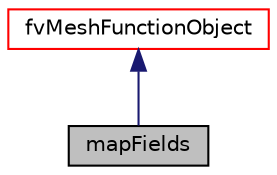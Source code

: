 digraph "mapFields"
{
  bgcolor="transparent";
  edge [fontname="Helvetica",fontsize="10",labelfontname="Helvetica",labelfontsize="10"];
  node [fontname="Helvetica",fontsize="10",shape=record];
  Node1 [label="mapFields",height=0.2,width=0.4,color="black", fillcolor="grey75", style="filled" fontcolor="black"];
  Node2 -> Node1 [dir="back",color="midnightblue",fontsize="10",style="solid",fontname="Helvetica"];
  Node2 [label="fvMeshFunctionObject",height=0.2,width=0.4,color="red",URL="$classFoam_1_1functionObjects_1_1fvMeshFunctionObject.html",tooltip="Specialization of Foam::functionObject for an Foam::fvMesh, providing a reference to the Foam::fvMesh..."];
}
